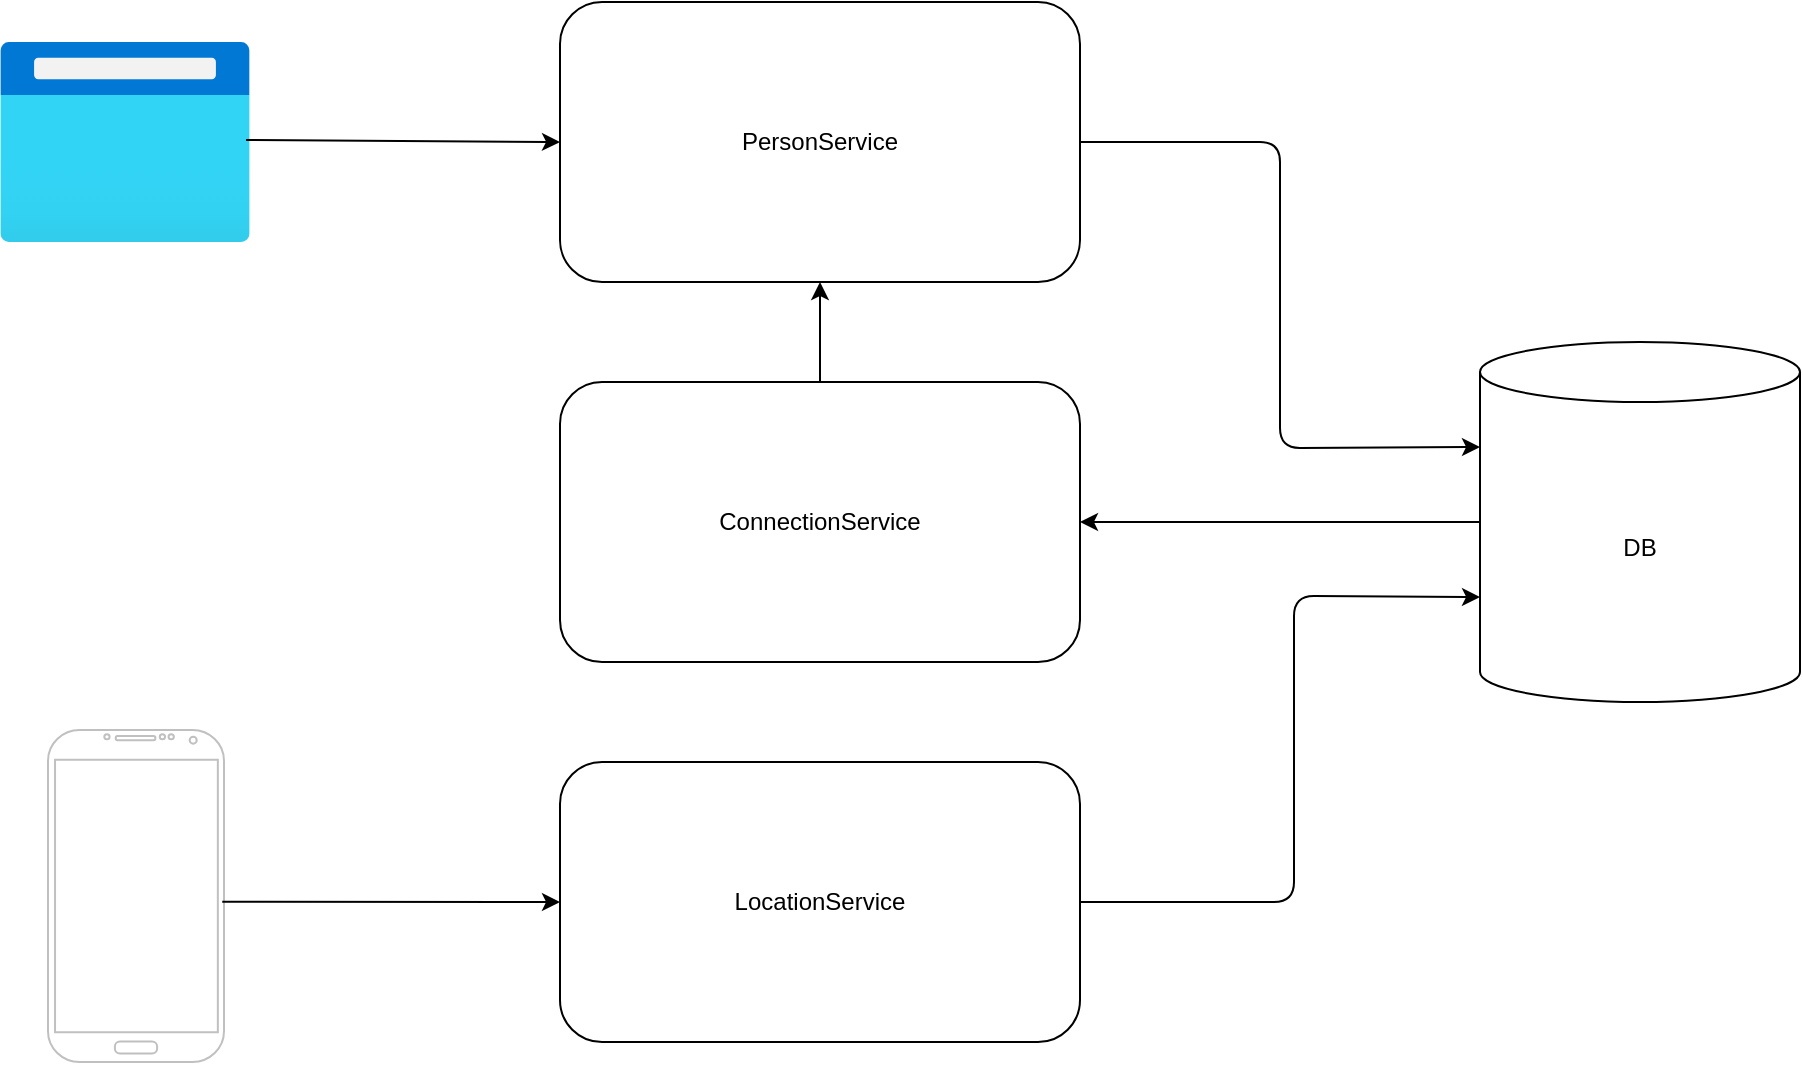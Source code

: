 <mxfile>
    <diagram id="mFXvhtNxqaI1BDMSdRzO" name="Page-1">
        <mxGraphModel dx="882" dy="994" grid="0" gridSize="10" guides="1" tooltips="1" connect="1" arrows="1" fold="1" page="1" pageScale="1" pageWidth="1169" pageHeight="827" background="none" math="0" shadow="0">
            <root>
                <mxCell id="0"/>
                <mxCell id="1" parent="0"/>
                <mxCell id="4" value="PersonService" style="rounded=1;whiteSpace=wrap;html=1;" vertex="1" parent="1">
                    <mxGeometry x="340" y="190" width="260" height="140" as="geometry"/>
                </mxCell>
                <mxCell id="5" value="ConnectionService" style="rounded=1;whiteSpace=wrap;html=1;" vertex="1" parent="1">
                    <mxGeometry x="340" y="380" width="260" height="140" as="geometry"/>
                </mxCell>
                <mxCell id="6" value="LocationService" style="rounded=1;whiteSpace=wrap;html=1;" vertex="1" parent="1">
                    <mxGeometry x="340" y="570" width="260" height="140" as="geometry"/>
                </mxCell>
                <mxCell id="7" value="DB" style="shape=cylinder3;whiteSpace=wrap;html=1;boundedLbl=1;backgroundOutline=1;size=15;" vertex="1" parent="1">
                    <mxGeometry x="800" y="360" width="160" height="180" as="geometry"/>
                </mxCell>
                <mxCell id="9" value="" style="endArrow=classic;html=1;exitX=1;exitY=0.5;exitDx=0;exitDy=0;entryX=0;entryY=0;entryDx=0;entryDy=52.5;entryPerimeter=0;" edge="1" parent="1" source="4" target="7">
                    <mxGeometry width="50" height="50" relative="1" as="geometry">
                        <mxPoint x="700" y="270" as="sourcePoint"/>
                        <mxPoint x="750" y="220" as="targetPoint"/>
                        <Array as="points">
                            <mxPoint x="700" y="260"/>
                            <mxPoint x="700" y="413"/>
                        </Array>
                    </mxGeometry>
                </mxCell>
                <mxCell id="15" value="" style="aspect=fixed;html=1;points=[];align=center;image;fontSize=12;image=img/lib/azure2/general/Browser.svg;" vertex="1" parent="1">
                    <mxGeometry x="60" y="210" width="125" height="100" as="geometry"/>
                </mxCell>
                <mxCell id="16" value="" style="endArrow=classic;html=1;exitX=0.984;exitY=0.49;exitDx=0;exitDy=0;exitPerimeter=0;entryX=0;entryY=0.5;entryDx=0;entryDy=0;" edge="1" parent="1" source="15" target="4">
                    <mxGeometry width="50" height="50" relative="1" as="geometry">
                        <mxPoint x="410" y="460" as="sourcePoint"/>
                        <mxPoint x="460" y="410" as="targetPoint"/>
                    </mxGeometry>
                </mxCell>
                <mxCell id="18" value="" style="verticalLabelPosition=bottom;verticalAlign=top;html=1;shadow=0;dashed=0;strokeWidth=1;shape=mxgraph.android.phone2;strokeColor=#c0c0c0;" vertex="1" parent="1">
                    <mxGeometry x="84" y="554" width="88" height="166" as="geometry"/>
                </mxCell>
                <mxCell id="19" value="" style="endArrow=classic;html=1;exitX=0.99;exitY=0.517;exitDx=0;exitDy=0;exitPerimeter=0;entryX=0;entryY=0.5;entryDx=0;entryDy=0;" edge="1" parent="1" source="18" target="6">
                    <mxGeometry width="50" height="50" relative="1" as="geometry">
                        <mxPoint x="188" y="652" as="sourcePoint"/>
                        <mxPoint x="238" y="602" as="targetPoint"/>
                    </mxGeometry>
                </mxCell>
                <mxCell id="20" value="" style="endArrow=classic;html=1;exitX=0.5;exitY=0;exitDx=0;exitDy=0;entryX=0.5;entryY=1;entryDx=0;entryDy=0;" edge="1" parent="1" source="5" target="4">
                    <mxGeometry width="50" height="50" relative="1" as="geometry">
                        <mxPoint x="386" y="325" as="sourcePoint"/>
                        <mxPoint x="436" y="275" as="targetPoint"/>
                    </mxGeometry>
                </mxCell>
                <mxCell id="21" value="" style="endArrow=classic;html=1;exitX=0;exitY=0.5;exitDx=0;exitDy=0;exitPerimeter=0;entryX=1;entryY=0.5;entryDx=0;entryDy=0;" edge="1" parent="1" source="7" target="5">
                    <mxGeometry width="50" height="50" relative="1" as="geometry">
                        <mxPoint x="681" y="529" as="sourcePoint"/>
                        <mxPoint x="731" y="479" as="targetPoint"/>
                    </mxGeometry>
                </mxCell>
                <mxCell id="22" value="" style="endArrow=classic;html=1;exitX=1;exitY=0.5;exitDx=0;exitDy=0;entryX=0;entryY=0;entryDx=0;entryDy=127.5;entryPerimeter=0;" edge="1" parent="1" source="6" target="7">
                    <mxGeometry width="50" height="50" relative="1" as="geometry">
                        <mxPoint x="744" y="664" as="sourcePoint"/>
                        <mxPoint x="794" y="614" as="targetPoint"/>
                        <Array as="points">
                            <mxPoint x="707" y="640"/>
                            <mxPoint x="707" y="487"/>
                        </Array>
                    </mxGeometry>
                </mxCell>
            </root>
        </mxGraphModel>
    </diagram>
</mxfile>